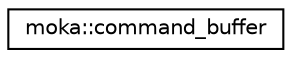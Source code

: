 digraph "Graphical Class Hierarchy"
{
 // LATEX_PDF_SIZE
  edge [fontname="Helvetica",fontsize="10",labelfontname="Helvetica",labelfontsize="10"];
  node [fontname="Helvetica",fontsize="10",shape=record];
  rankdir="LR";
  Node0 [label="moka::command_buffer",height=0.2,width=0.4,color="black", fillcolor="white", style="filled",URL="$classmoka_1_1command__buffer.html",tooltip="A command_buffer is a collection of render commands married by a sort_key. Command buffers are owned ..."];
}
